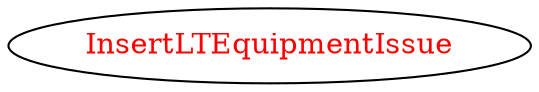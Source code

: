 digraph dependencyGraph {
 concentrate=true;
 ranksep="2.0";
 rankdir="LR"; 
 splines="ortho";
"InsertLTEquipmentIssue" [fontcolor="red"];
}